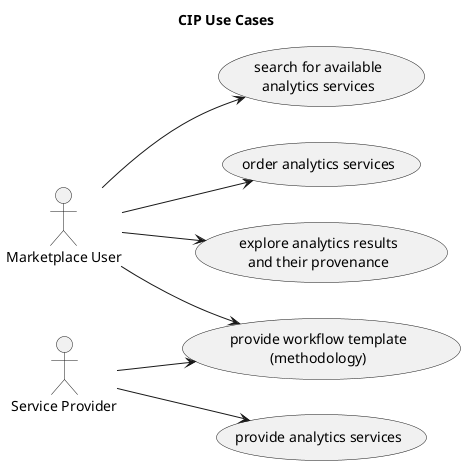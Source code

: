 @startuml
left to right direction

title 
CIP Use Cases
end title

actor :Marketplace User: as user
actor :Service Provider: as provider

usecase "provide analytics services" as provTask
usecase "provide workflow template\n(methodology)" as provWF

usecase "search for available\nanalytics services" as search
usecase "order analytics services" as reqAnalytics
usecase "explore analytics results\nand their provenance" as exploreResults

user --> search
user --> reqAnalytics
user --> exploreResults
user --> provWF

provider --> provTask
provider --> provWF

@enduml